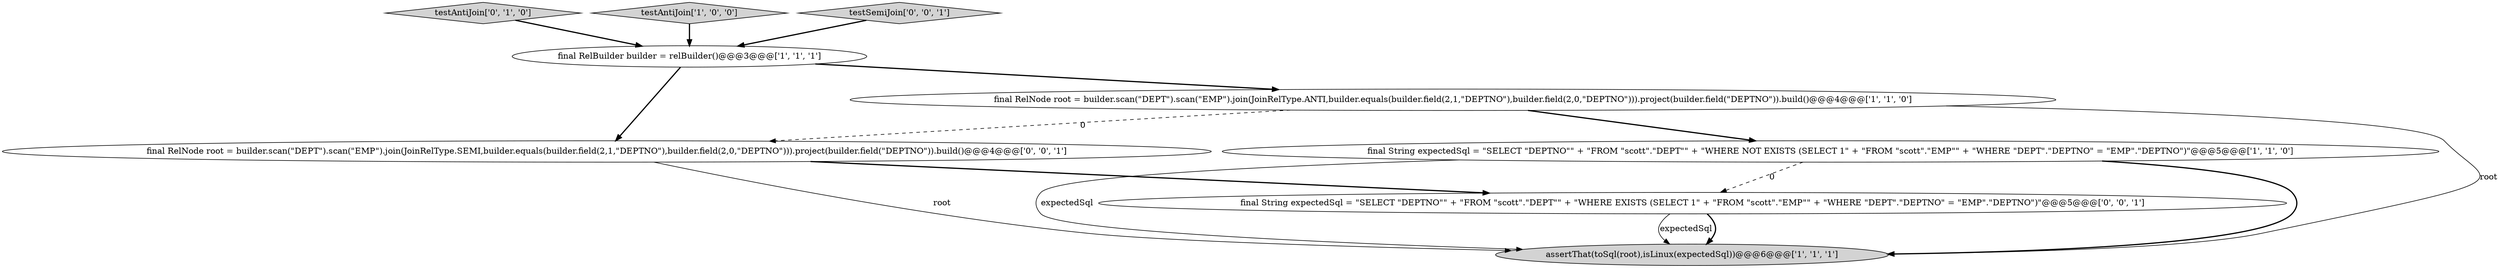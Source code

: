 digraph {
5 [style = filled, label = "testAntiJoin['0', '1', '0']", fillcolor = lightgray, shape = diamond image = "AAA0AAABBB2BBB"];
7 [style = filled, label = "final String expectedSql = \"SELECT \"DEPTNO\"\" + \"FROM \"scott\".\"DEPT\"\" + \"WHERE EXISTS (SELECT 1\" + \"FROM \"scott\".\"EMP\"\" + \"WHERE \"DEPT\".\"DEPTNO\" = \"EMP\".\"DEPTNO\")\"@@@5@@@['0', '0', '1']", fillcolor = white, shape = ellipse image = "AAA0AAABBB3BBB"];
0 [style = filled, label = "assertThat(toSql(root),isLinux(expectedSql))@@@6@@@['1', '1', '1']", fillcolor = lightgray, shape = ellipse image = "AAA0AAABBB1BBB"];
2 [style = filled, label = "final RelNode root = builder.scan(\"DEPT\").scan(\"EMP\").join(JoinRelType.ANTI,builder.equals(builder.field(2,1,\"DEPTNO\"),builder.field(2,0,\"DEPTNO\"))).project(builder.field(\"DEPTNO\")).build()@@@4@@@['1', '1', '0']", fillcolor = white, shape = ellipse image = "AAA0AAABBB1BBB"];
1 [style = filled, label = "testAntiJoin['1', '0', '0']", fillcolor = lightgray, shape = diamond image = "AAA0AAABBB1BBB"];
6 [style = filled, label = "final RelNode root = builder.scan(\"DEPT\").scan(\"EMP\").join(JoinRelType.SEMI,builder.equals(builder.field(2,1,\"DEPTNO\"),builder.field(2,0,\"DEPTNO\"))).project(builder.field(\"DEPTNO\")).build()@@@4@@@['0', '0', '1']", fillcolor = white, shape = ellipse image = "AAA0AAABBB3BBB"];
8 [style = filled, label = "testSemiJoin['0', '0', '1']", fillcolor = lightgray, shape = diamond image = "AAA0AAABBB3BBB"];
4 [style = filled, label = "final RelBuilder builder = relBuilder()@@@3@@@['1', '1', '1']", fillcolor = white, shape = ellipse image = "AAA0AAABBB1BBB"];
3 [style = filled, label = "final String expectedSql = \"SELECT \"DEPTNO\"\" + \"FROM \"scott\".\"DEPT\"\" + \"WHERE NOT EXISTS (SELECT 1\" + \"FROM \"scott\".\"EMP\"\" + \"WHERE \"DEPT\".\"DEPTNO\" = \"EMP\".\"DEPTNO\")\"@@@5@@@['1', '1', '0']", fillcolor = white, shape = ellipse image = "AAA0AAABBB1BBB"];
3->0 [style = bold, label=""];
2->0 [style = solid, label="root"];
3->0 [style = solid, label="expectedSql"];
1->4 [style = bold, label=""];
7->0 [style = bold, label=""];
4->2 [style = bold, label=""];
8->4 [style = bold, label=""];
6->7 [style = bold, label=""];
4->6 [style = bold, label=""];
3->7 [style = dashed, label="0"];
5->4 [style = bold, label=""];
2->3 [style = bold, label=""];
7->0 [style = solid, label="expectedSql"];
6->0 [style = solid, label="root"];
2->6 [style = dashed, label="0"];
}
